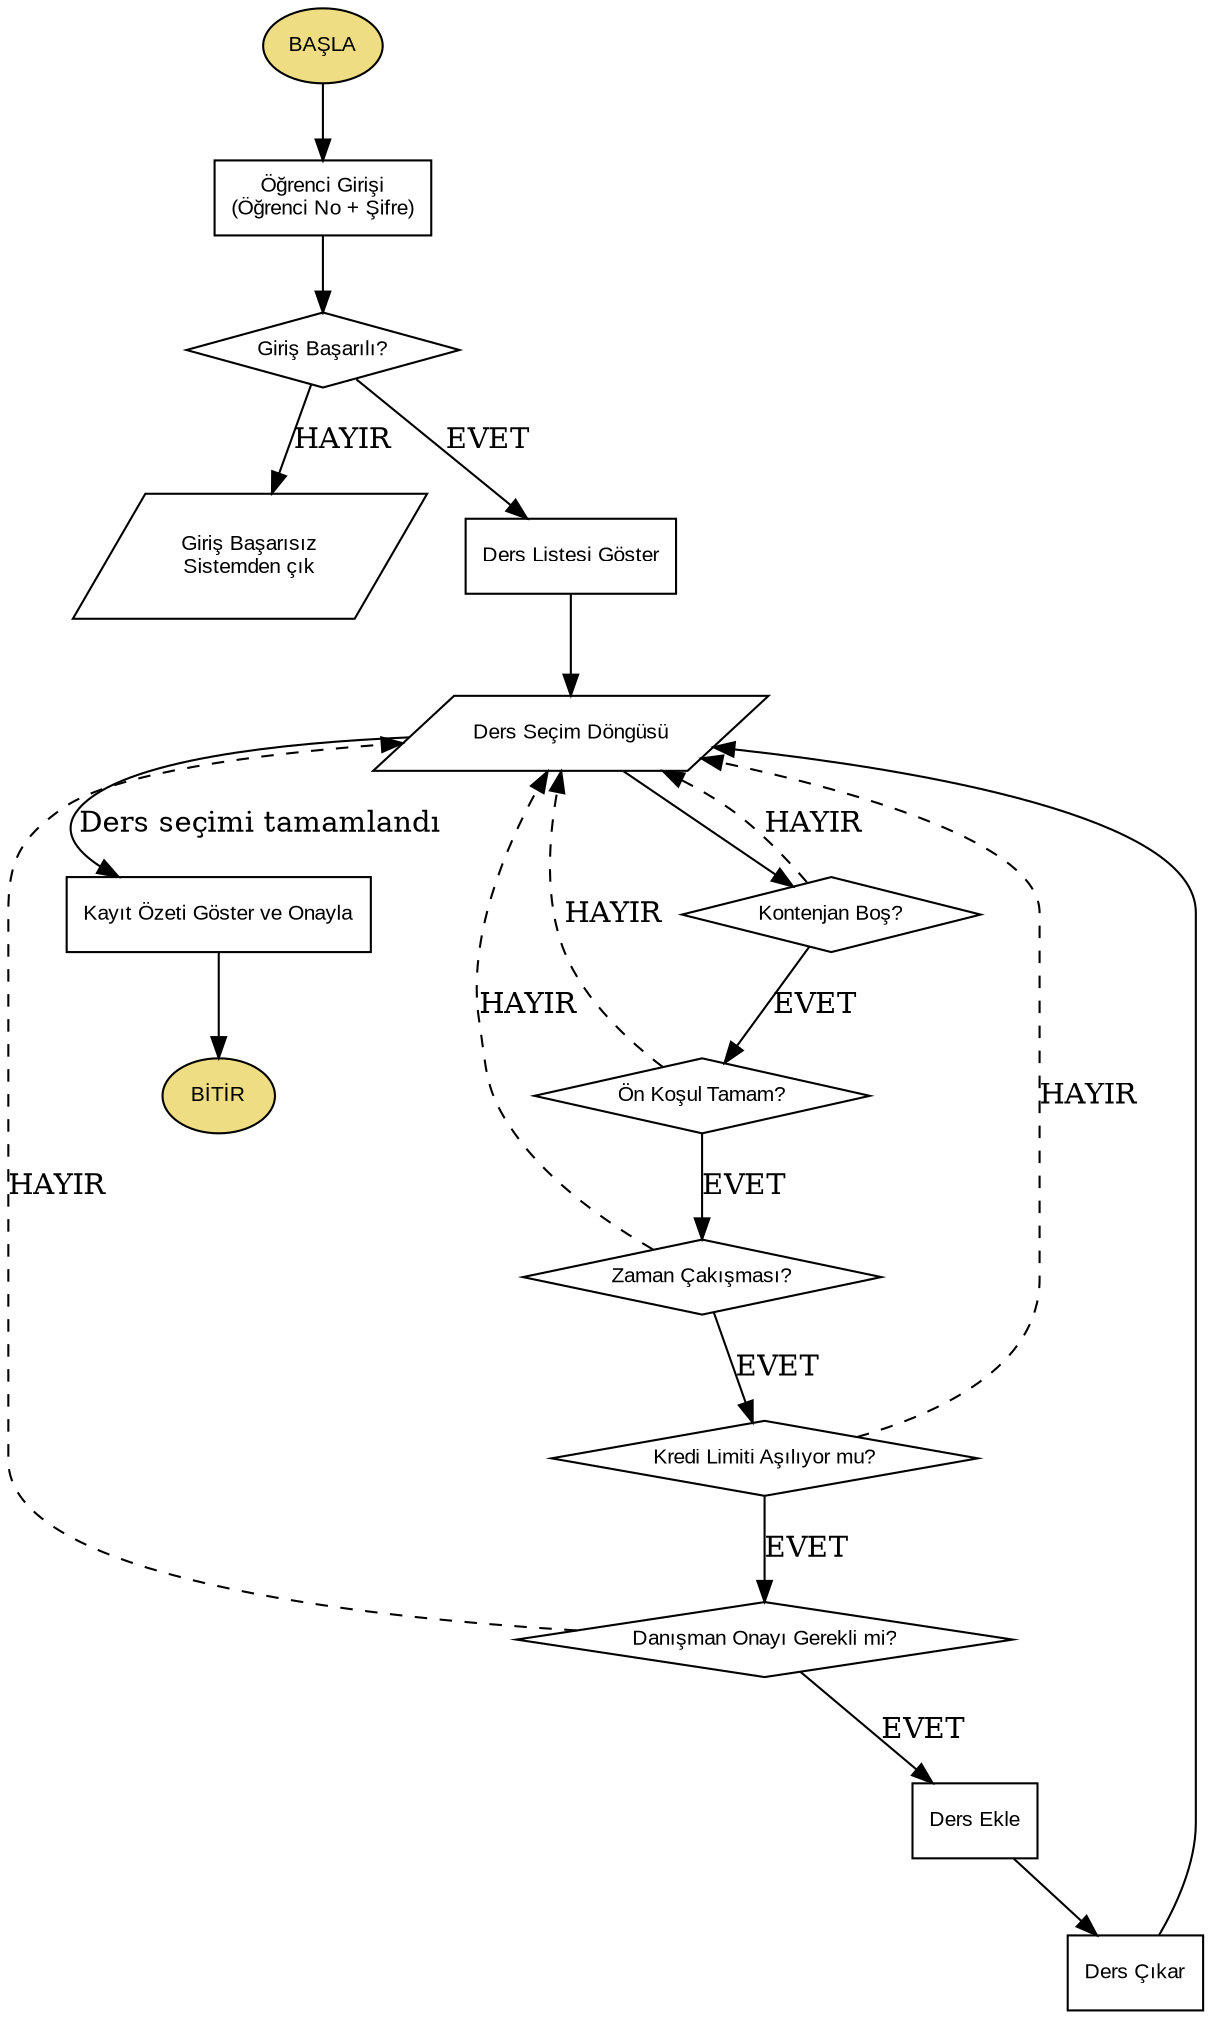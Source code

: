 digraph DersKayitSistemi {
    rankdir=TB;
    node [fontname="Arial", fontsize=10];

    // --- Başlangıç ve Bitiş ---
    start [label="BAŞLA", shape=ellipse, style=filled, fillcolor=lightgoldenrod];
    end [label="BİTİR", shape=ellipse, style=filled, fillcolor=lightgoldenrod];

    // --- Öğrenci Girişi ---
    login [label="Öğrenci Girişi\n(Öğrenci No + Şifre)", shape=box];
    login_check [label="Giriş Başarılı?", shape=diamond];
    login_fail [label="Giriş Başarısız\nSistemden çık", shape=parallelogram];

    // --- Ders Listesi ---
    ders_listesi [label="Ders Listesi Göster", shape=box];
    ders_secim_loop [label="Ders Seçim Döngüsü", shape=parallelogram];

    // --- Kontrol Noktaları ---
    kontenjan_check [label="Kontenjan Boş?", shape=diamond];
    onkosul_check [label="Ön Koşul Tamam?", shape=diamond];
    zaman_check [label="Zaman Çakışması?", shape=diamond];
    kredi_check [label="Kredi Limiti Aşılıyor mu?", shape=diamond];
    danisman_check [label="Danışman Onayı Gerekli mi?", shape=diamond];

    // --- Ders Ekle/Çıkar ---
    ders_ekle [label="Ders Ekle", shape=box];
    ders_cikar [label="Ders Çıkar", shape=box];

    // --- Kayıt Özeti ve Onay ---
    kayit_ozeti [label="Kayıt Özeti Göster ve Onayla", shape=box];

    // --- Akış ---
    start -> login;
    login -> login_check;
    login_check -> ders_listesi [label="EVET"];
    login_check -> login_fail [label="HAYIR"];

    ders_listesi -> ders_secim_loop;
    ders_secim_loop -> kontenjan_check;

    kontenjan_check -> onkosul_check [label="EVET"];
    kontenjan_check -> ders_secim_loop [label="HAYIR", style=dashed];

    onkosul_check -> zaman_check [label="EVET"];
    onkosul_check -> ders_secim_loop [label="HAYIR", style=dashed];

    zaman_check -> kredi_check [label="EVET"];
    zaman_check -> ders_secim_loop [label="HAYIR", style=dashed];

    kredi_check -> danisman_check [label="EVET"];
    kredi_check -> ders_secim_loop [label="HAYIR", style=dashed];

    danisman_check -> ders_ekle [label="EVET"];
    danisman_check -> ders_secim_loop [label="HAYIR", style=dashed];

    ders_ekle -> ders_cikar;
    ders_cikar -> ders_secim_loop;

    ders_secim_loop -> kayit_ozeti [label="Ders seçimi tamamlandı"];
    kayit_ozeti -> end;
}
